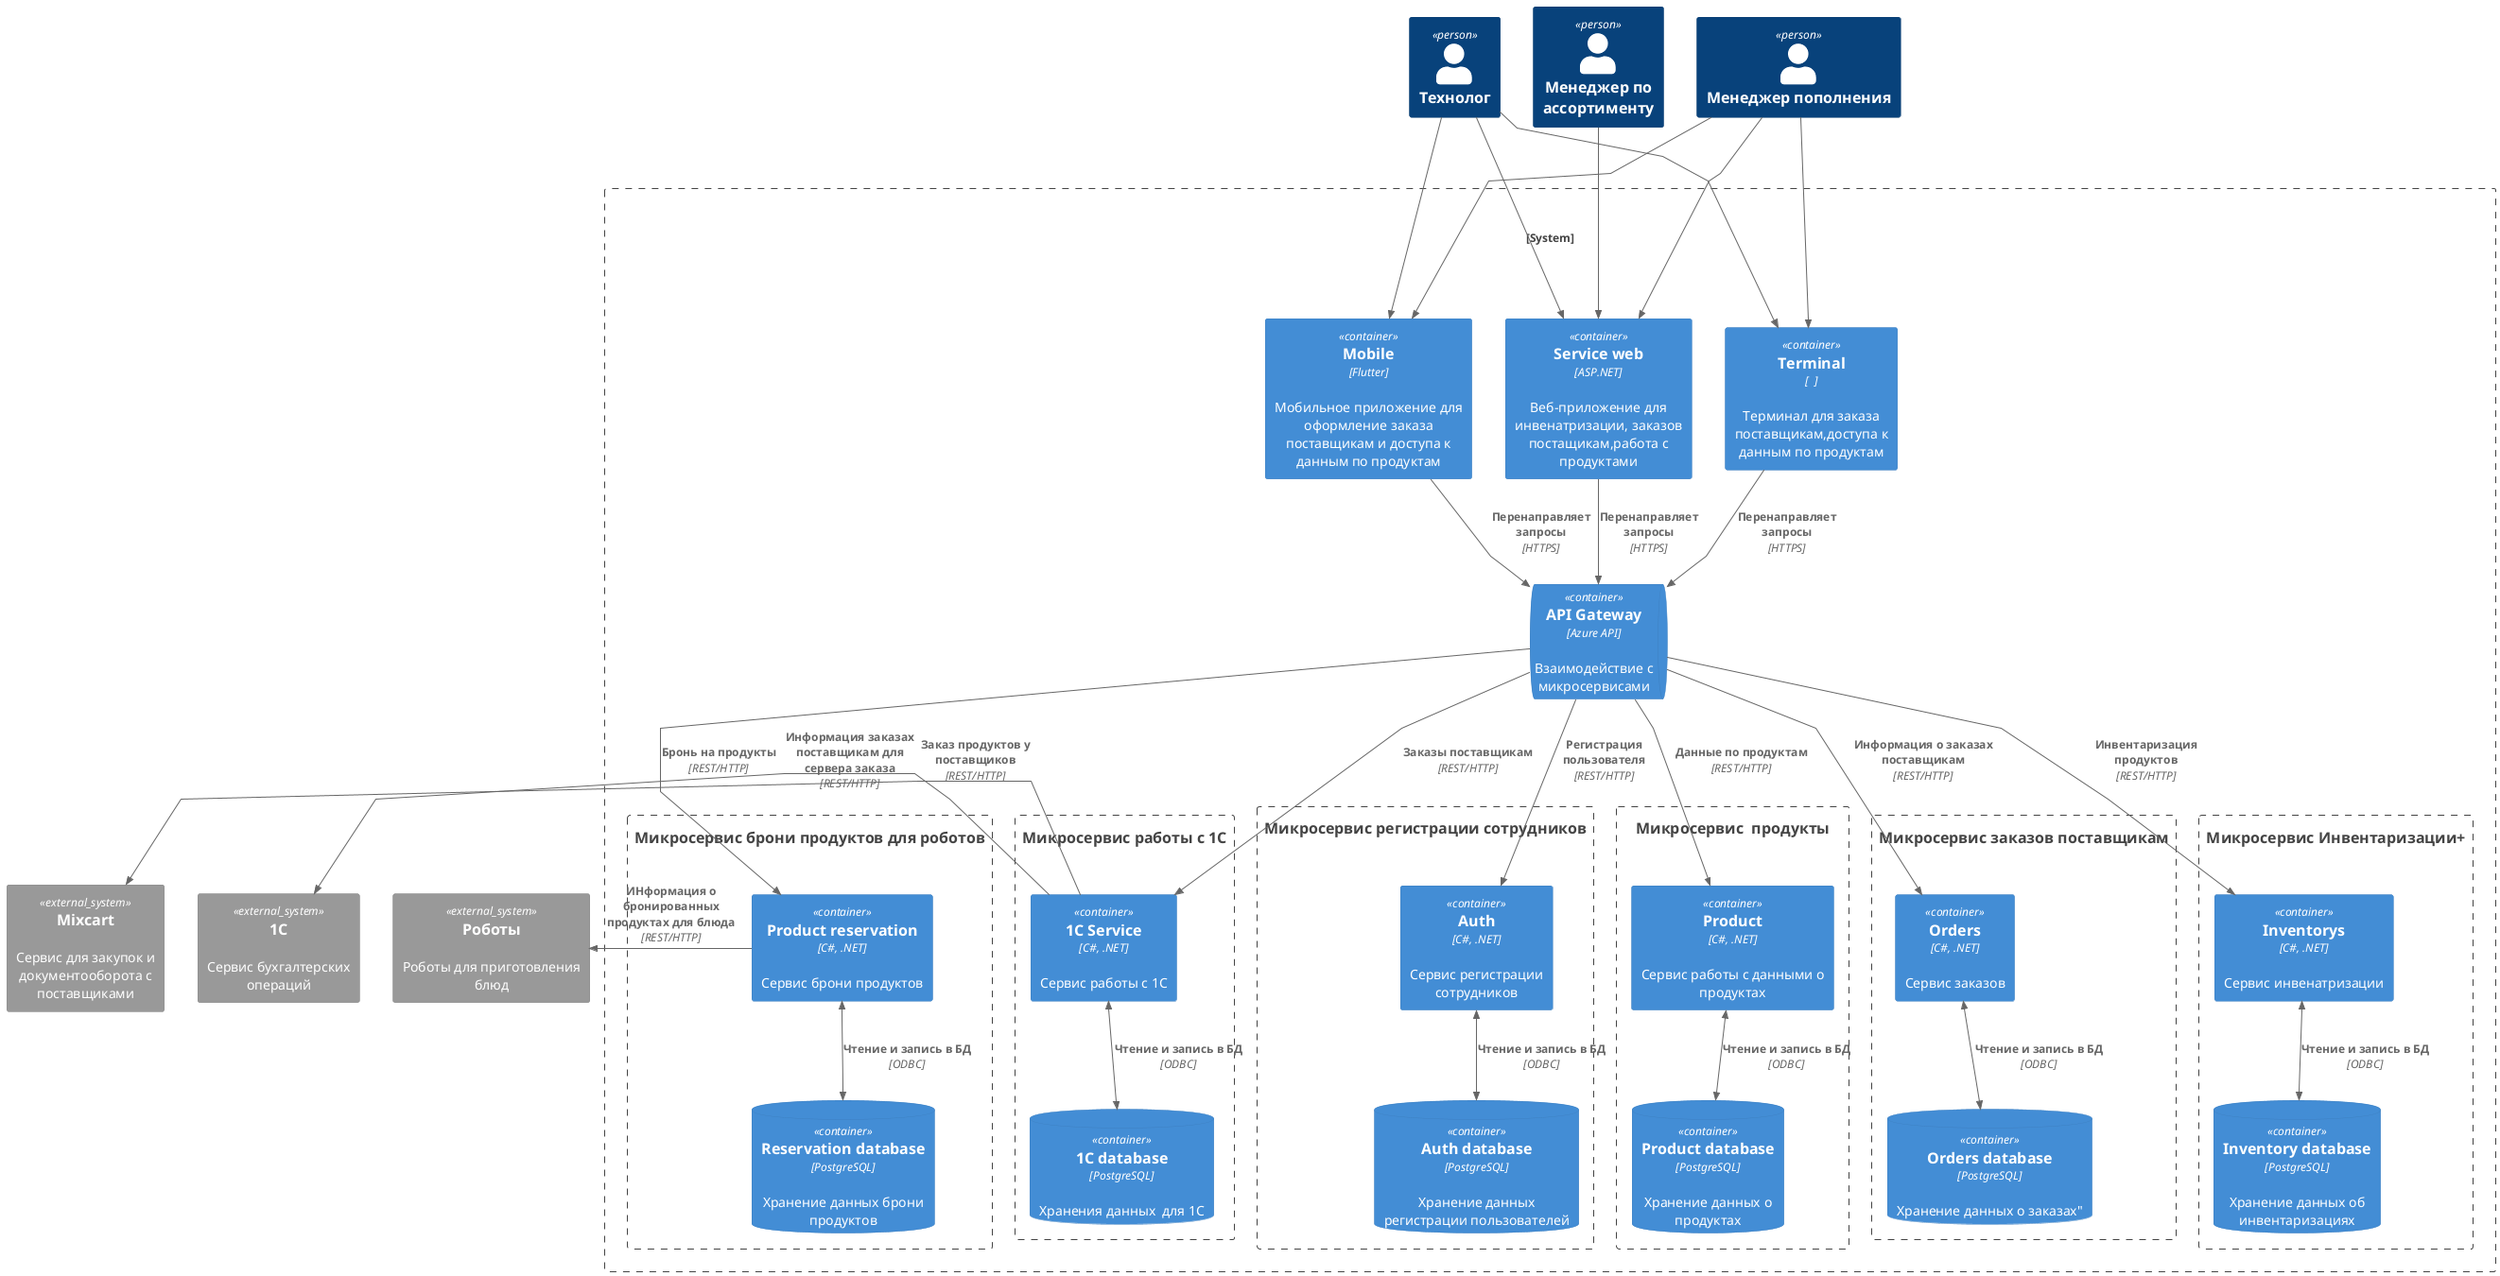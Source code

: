 @startuml Architecture

!include <C4/C4_Container>
skinparam Linetype polyline


Person(admin, "Технолог")
Person(manager, "Менеджер по ассортименту")
Person(manager_pop, "Менеджер пополнения")

System_Boundary(restoran, ""){
    ContainerQueue(Api, "API Gateway", "Azure API", "Взаимодействие с микросервисами")

       Container(mobileApp, "Mobile", "Flutter", "Мобильное приложение для оформление заказа поставщикам и доступа к данным по продуктам") 

    Container(terminal, "Terminal", "  ", "Терминал для заказа поставщикам,доступа к данным по продуктам")
  
Container(service, "Service web", "ASP.NET", "Веб-приложение для инвенатризации, заказов постащикам,работа с продуктами")
    
   
   
    
    Boundary(msBookingTable, "Микросервис регистрации сотрудников"){
        Container(Auth, "Auth", "C#, .NET", "Сервис регистрации сотрудников")
        ContainerDb(dbAuth, "Auth database", "PostgreSQL", "Хранение данных регистрации пользователей")
    }

    Boundary(msProduct, "Микросервис  продукты") {
        Container(Product, "Product", "C#, .NET", "Сервис работы с данными о продуктах")
        ContainerDb(dbProduct, "Product database", "PostgreSQL", "Хранение данных о продуктах")
    }
   Boundary(msOrders, "Микросервис заказов поставщикам") {
        Container(Orders, "Orders", "C#, .NET", "Сервис заказов")
        ContainerDb(dbOrders, "Orders database", "PostgreSQL", Хранение данных о заказах")

}
 
  
  Boundary(ms1C, "Микросервис работы с 1С"){
        Container(1C_Service, "1С Service", "C#, .NET", "Сервис работы с 1С")
        ContainerDb(db1C, "1С database", "PostgreSQL", "Хранения данных  для 1C")
    }    
  
  
 Boundary(msReservation, "Микросервис брони продуктов для роботов"){
        Container(Reservation, "Product reservation", "C#, .NET", "Сервис брони продуктов")
        ContainerDb(dbReservation, "Reservation database", "PostgreSQL", "Хранение данных брони продуктов")
    }

Boundary(msInventory, "Микросервис Инвентаризации+"){
        Container(Inventory, "Inventorys", "C#, .NET", "Сервис инвенатризации")
        ContainerDb(dbInventory, "Inventory database", "PostgreSQL", "Хранение данных об инвентаризациях")
    }

}

    System_Ext(smixcart, "Mixcart", "Сервис для закупок и документооборота с поставщиками")
    System_Ext(srobots, "Роботы", "Сервис работы роботов")
    System_Ext(s1C, "1C", "Сервис бухгалтерских операций")
    System_Ext(srobots, "Роботы", "Роботы для приготовления блюд")




Rel_D(mobileApp, Api, "Перенаправляет запросы", "HTTPS")
Rel_D(terminal, Api, "Перенаправляет запросы", "HTTPS")

Rel_D(service, Api, "Перенаправляет запросы", "HTTPS")

Rel_D(admin, mobileApp, " ")

Rel_D(manager, service, " ")
Rel_D(admin, terminal, " ")
Rel_D(admin, service, " ")
Rel_D(manager_pop, mobileApp, " ")

Rel_D(manager_pop, service, " ")
Rel_D(manager_pop, terminal, " ")

BiRel_D(Reservation, dbReservation, "Чтение и запись в БД", "ODBC")


BiRel_D(Inventory, dbInventory, "Чтение и запись в БД", "ODBC")
BiRel_D(Auth, dbAuth, "Чтение и запись в БД", "ODBC")
BiRel_D(Product, dbProduct, "Чтение и запись в БД", "ODBC")

BiRel_D(1C_Service, db1C, "Чтение и запись в БД", "ODBC")
BiRel_D(Orders, dbOrders, "Чтение и запись в БД", "ODBC")



Rel_D(Api, 1C_Service, "Заказы поставщикам", "REST/HTTP")
Rel_D(Api, Reservation, "Бронь на продукты", "REST/HTTP")


Rel_D(Api, Inventory, "Инвентаризация продуктов", "REST/HTTP")
Rel_D(Api, Auth, "Регистрация пользователя", "REST/HTTP")
Rel_D(Api, Product, "Данные по продуктам", "REST/HTTP")


Rel_D(Api, Orders, "Информация о заказах поставщикам", "REST/HTTP")


Rel_L(Reservation, srobots, "ИНформация о бронированных продуктах для блюда", "REST/HTTP")
Rel_L(1C_Service, s1C, "Информация заказах поставщикам для сервера заказа", "REST/HTTP")
Rel_L(1C_Service, smixcart, "Заказ продуктов у поставщиков", "REST/HTTP")
@enduml